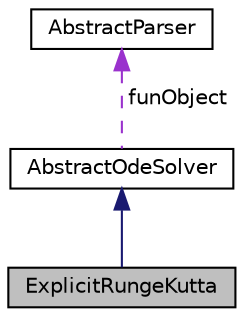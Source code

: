 digraph "ExplicitRungeKutta"
{
 // LATEX_PDF_SIZE
  edge [fontname="Helvetica",fontsize="10",labelfontname="Helvetica",labelfontsize="10"];
  node [fontname="Helvetica",fontsize="10",shape=record];
  Node1 [label="ExplicitRungeKutta",height=0.2,width=0.4,color="black", fillcolor="grey75", style="filled", fontcolor="black",tooltip=" "];
  Node2 -> Node1 [dir="back",color="midnightblue",fontsize="10",style="solid",fontname="Helvetica"];
  Node2 [label="AbstractOdeSolver",height=0.2,width=0.4,color="black", fillcolor="white", style="filled",URL="$classAbstractOdeSolver.html",tooltip=" "];
  Node3 -> Node2 [dir="back",color="darkorchid3",fontsize="10",style="dashed",label=" funObject" ,fontname="Helvetica"];
  Node3 [label="AbstractParser",height=0.2,width=0.4,color="black", fillcolor="white", style="filled",URL="$classAbstractParser.html",tooltip=" "];
}

